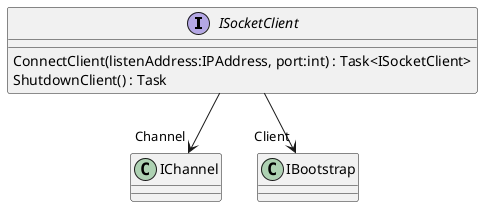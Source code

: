 @startuml
interface ISocketClient {
    ConnectClient(listenAddress:IPAddress, port:int) : Task<ISocketClient>
    ShutdownClient() : Task
}
ISocketClient --> "Channel" IChannel
ISocketClient --> "Client" IBootstrap
@enduml
